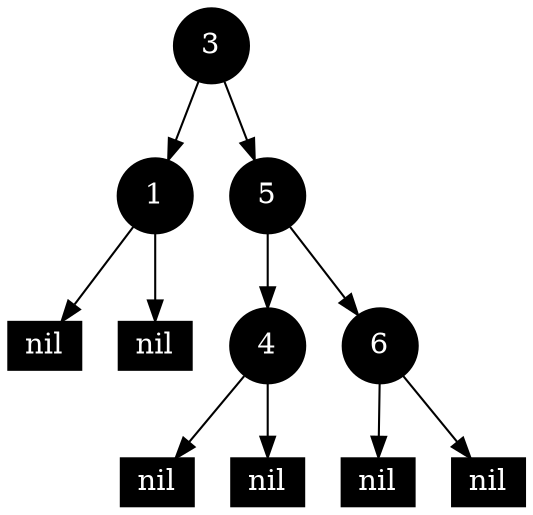 digraph G {
    node [width=0.5,fontcolor=white,style=filled];
    3 [fillcolor=black]
    3 -> 1
    3 -> 5
    1 [fillcolor=black]
    1 -> NULLl1
    NULLl1 [label="nil",width=0.3,height=0.2,shape=box,fillcolor=black]
    1 -> NULLr1
    NULLr1 [label="nil",width=0.3,height=0.2,shape=box,fillcolor=black]
    5 [fillcolor=black]
    5 -> 4
    5 -> 6
    4 [fillcolor=black]
    4 -> NULLl4
    NULLl4 [label="nil",width=0.3,height=0.2,shape=box,fillcolor=black]
    4 -> NULLr4
    NULLr4 [label="nil",width=0.3,height=0.2,shape=box,fillcolor=black]
    6 [fillcolor=black]
    6 -> NULLl6
    NULLl6 [label="nil",width=0.3,height=0.2,shape=box,fillcolor=black]
    6 -> NULLr6
    NULLr6 [label="nil",width=0.3,height=0.2,shape=box,fillcolor=black]
}
